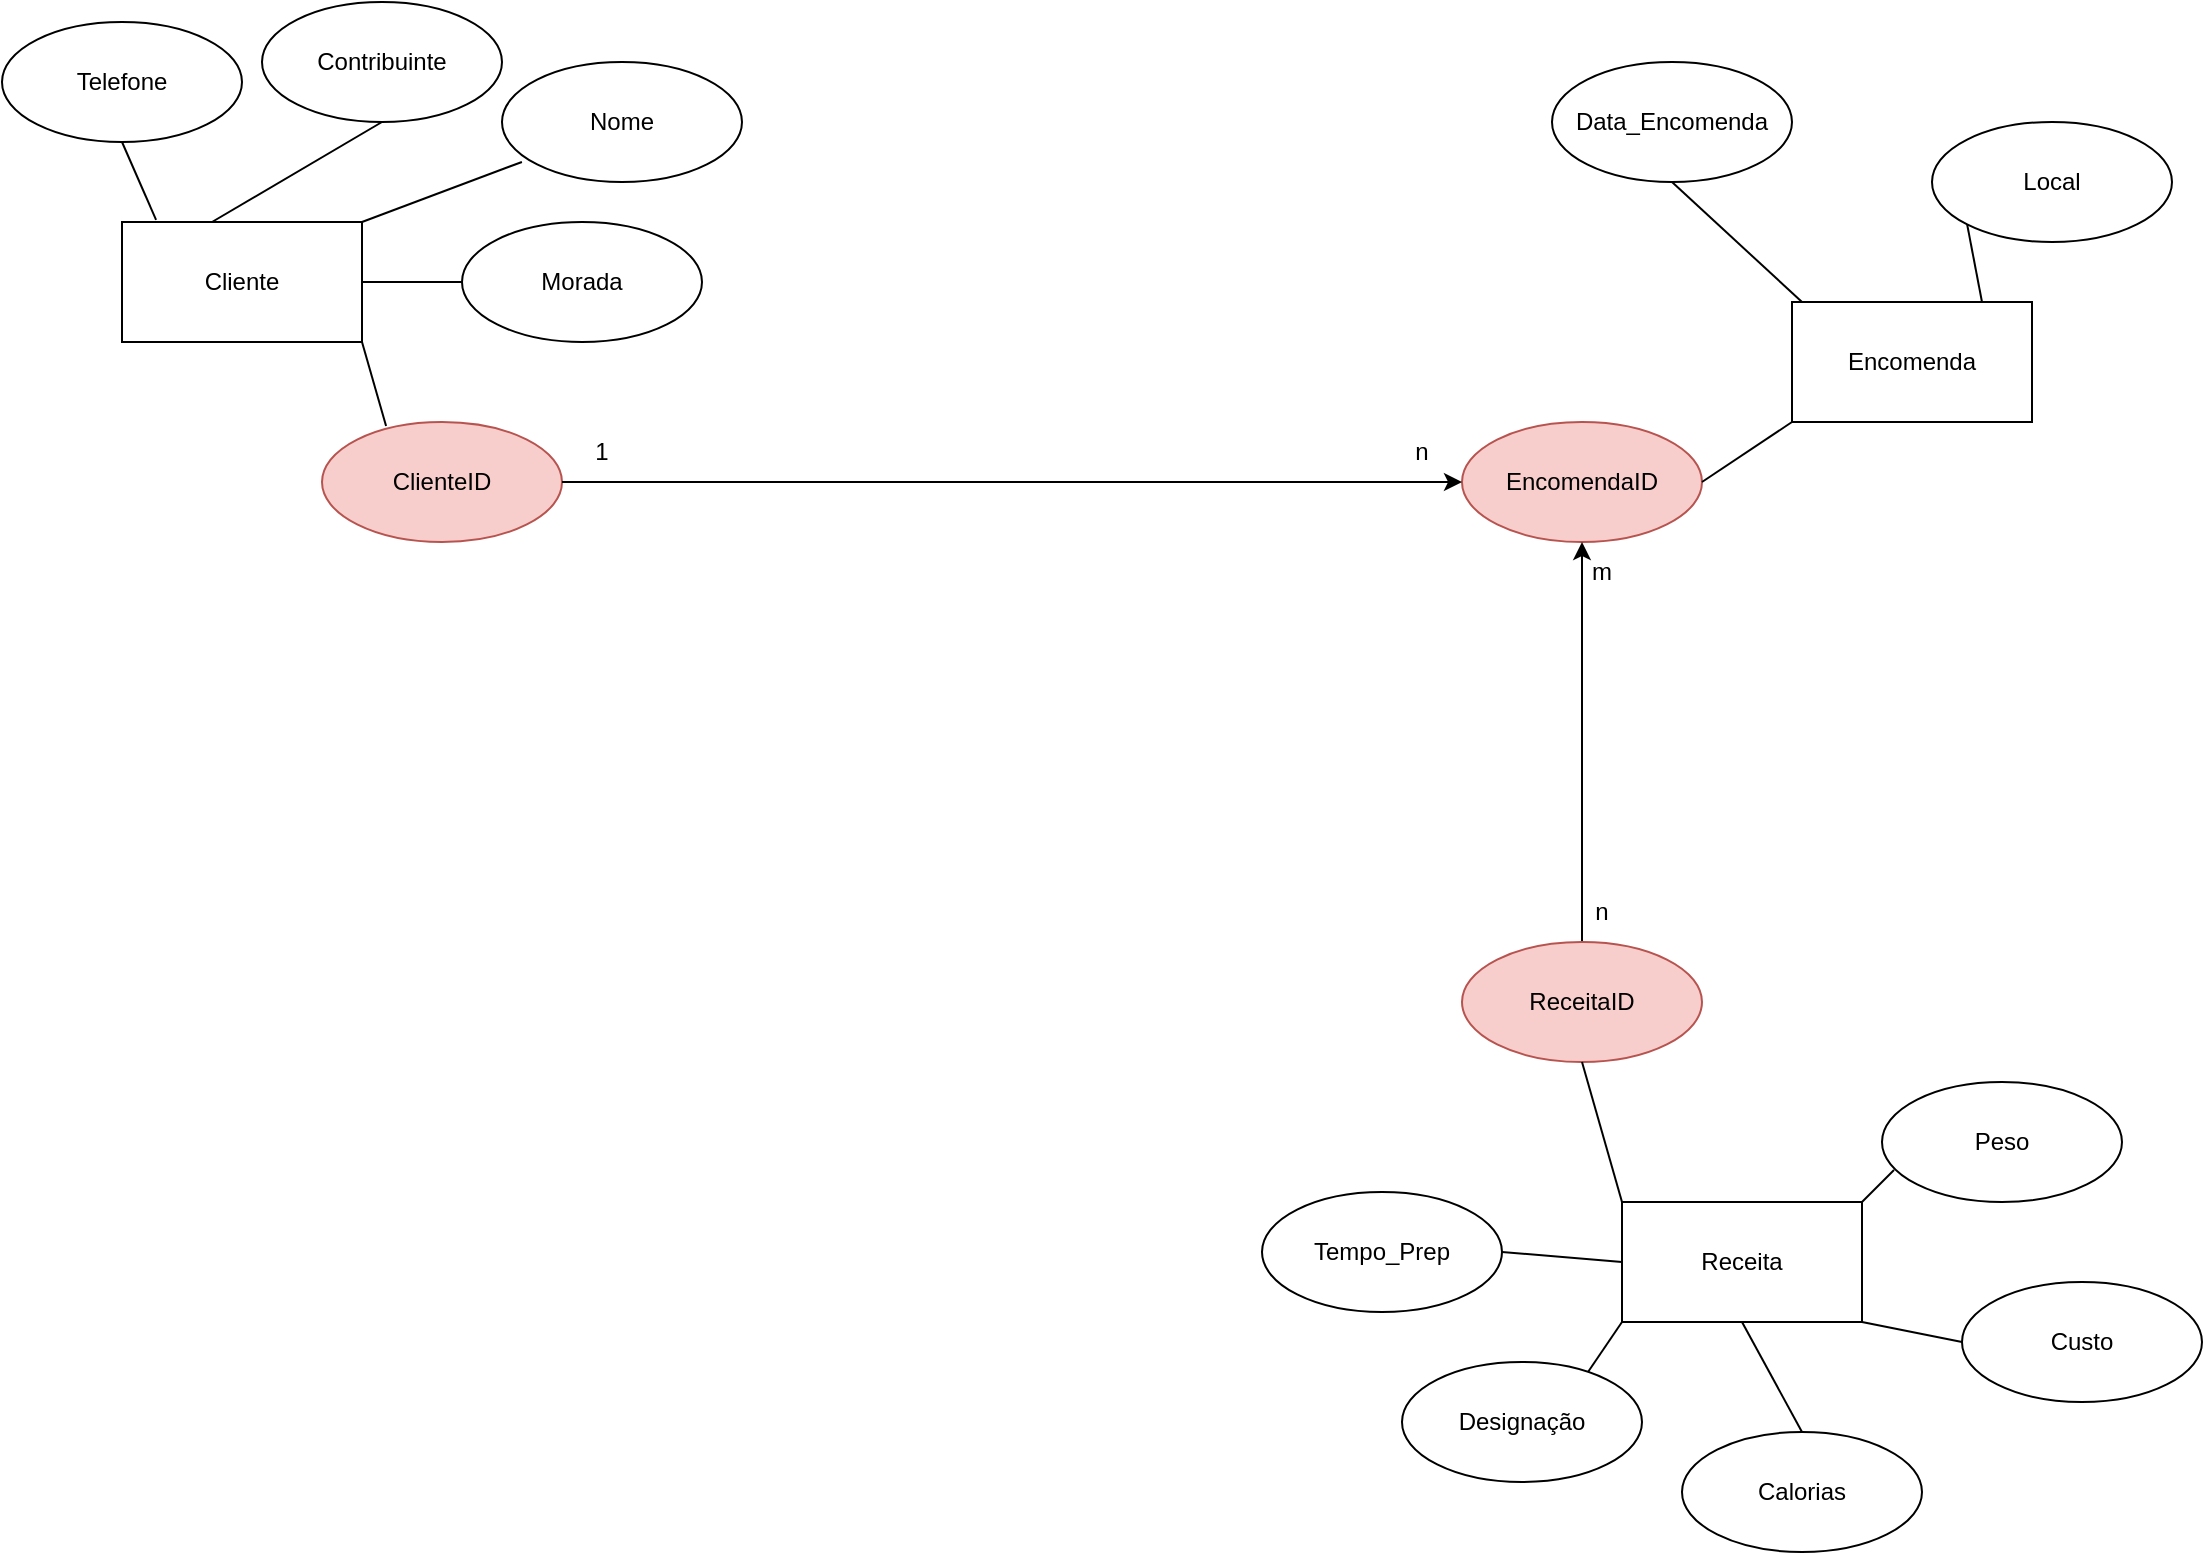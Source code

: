 <mxfile version="26.0.11">
  <diagram name="Página-1" id="If2Lp6D9Ydw0UGbauSkJ">
    <mxGraphModel dx="1632" dy="753" grid="1" gridSize="10" guides="1" tooltips="1" connect="1" arrows="1" fold="1" page="1" pageScale="1" pageWidth="827" pageHeight="1169" math="0" shadow="0">
      <root>
        <mxCell id="0" />
        <mxCell id="1" parent="0" />
        <mxCell id="kfA48wIo51u5LH3W96tf-1" value="Cliente" style="rounded=0;whiteSpace=wrap;html=1;" parent="1" vertex="1">
          <mxGeometry x="70" y="130" width="120" height="60" as="geometry" />
        </mxCell>
        <mxCell id="kfA48wIo51u5LH3W96tf-2" value="Encomenda" style="rounded=0;whiteSpace=wrap;html=1;" parent="1" vertex="1">
          <mxGeometry x="905" y="170" width="120" height="60" as="geometry" />
        </mxCell>
        <mxCell id="kfA48wIo51u5LH3W96tf-3" value="Receita" style="rounded=0;whiteSpace=wrap;html=1;" parent="1" vertex="1">
          <mxGeometry x="820" y="620" width="120" height="60" as="geometry" />
        </mxCell>
        <mxCell id="kfA48wIo51u5LH3W96tf-4" value="Nome" style="ellipse;whiteSpace=wrap;html=1;" parent="1" vertex="1">
          <mxGeometry x="260" y="50" width="120" height="60" as="geometry" />
        </mxCell>
        <mxCell id="kfA48wIo51u5LH3W96tf-5" value="Morada" style="ellipse;whiteSpace=wrap;html=1;" parent="1" vertex="1">
          <mxGeometry x="240" y="130" width="120" height="60" as="geometry" />
        </mxCell>
        <mxCell id="kfA48wIo51u5LH3W96tf-6" value="Telefone" style="ellipse;whiteSpace=wrap;html=1;" parent="1" vertex="1">
          <mxGeometry x="10" y="30" width="120" height="60" as="geometry" />
        </mxCell>
        <mxCell id="kfA48wIo51u5LH3W96tf-7" value="Contribuinte" style="ellipse;whiteSpace=wrap;html=1;" parent="1" vertex="1">
          <mxGeometry x="140" y="20" width="120" height="60" as="geometry" />
        </mxCell>
        <mxCell id="kfA48wIo51u5LH3W96tf-8" value="ClienteID" style="ellipse;whiteSpace=wrap;html=1;fillColor=#f8cecc;strokeColor=#b85450;" parent="1" vertex="1">
          <mxGeometry x="170" y="230" width="120" height="60" as="geometry" />
        </mxCell>
        <mxCell id="kfA48wIo51u5LH3W96tf-9" value="EncomendaID" style="ellipse;whiteSpace=wrap;html=1;fillColor=#f8cecc;strokeColor=#b85450;" parent="1" vertex="1">
          <mxGeometry x="740" y="230" width="120" height="60" as="geometry" />
        </mxCell>
        <mxCell id="563A25bPd7Za-6aqqXd2-4" value="" style="edgeStyle=orthogonalEdgeStyle;rounded=0;orthogonalLoop=1;jettySize=auto;html=1;entryX=0.5;entryY=1;entryDx=0;entryDy=0;" edge="1" parent="1" source="kfA48wIo51u5LH3W96tf-10" target="kfA48wIo51u5LH3W96tf-9">
          <mxGeometry relative="1" as="geometry">
            <mxPoint x="800" y="380" as="targetPoint" />
          </mxGeometry>
        </mxCell>
        <mxCell id="kfA48wIo51u5LH3W96tf-10" value="ReceitaID" style="ellipse;whiteSpace=wrap;html=1;fillColor=#f8cecc;strokeColor=#b85450;" parent="1" vertex="1">
          <mxGeometry x="740" y="490" width="120" height="60" as="geometry" />
        </mxCell>
        <mxCell id="kfA48wIo51u5LH3W96tf-11" value="" style="endArrow=none;html=1;rounded=0;exitX=0.5;exitY=1;exitDx=0;exitDy=0;entryX=0.142;entryY=-0.017;entryDx=0;entryDy=0;entryPerimeter=0;" parent="1" source="kfA48wIo51u5LH3W96tf-6" target="kfA48wIo51u5LH3W96tf-1" edge="1">
          <mxGeometry width="50" height="50" relative="1" as="geometry">
            <mxPoint x="105" y="130" as="sourcePoint" />
            <mxPoint x="155" y="80" as="targetPoint" />
          </mxGeometry>
        </mxCell>
        <mxCell id="kfA48wIo51u5LH3W96tf-12" value="" style="endArrow=none;html=1;rounded=0;exitX=0.5;exitY=1;exitDx=0;exitDy=0;entryX=0.375;entryY=0;entryDx=0;entryDy=0;entryPerimeter=0;" parent="1" source="kfA48wIo51u5LH3W96tf-7" target="kfA48wIo51u5LH3W96tf-1" edge="1">
          <mxGeometry width="50" height="50" relative="1" as="geometry">
            <mxPoint x="80" y="100" as="sourcePoint" />
            <mxPoint x="130" y="120" as="targetPoint" />
          </mxGeometry>
        </mxCell>
        <mxCell id="kfA48wIo51u5LH3W96tf-13" value="" style="endArrow=none;html=1;rounded=0;exitX=0.083;exitY=0.833;exitDx=0;exitDy=0;entryX=1;entryY=0;entryDx=0;entryDy=0;exitPerimeter=0;" parent="1" source="kfA48wIo51u5LH3W96tf-4" target="kfA48wIo51u5LH3W96tf-1" edge="1">
          <mxGeometry width="50" height="50" relative="1" as="geometry">
            <mxPoint x="210" y="90" as="sourcePoint" />
            <mxPoint x="125" y="140" as="targetPoint" />
          </mxGeometry>
        </mxCell>
        <mxCell id="kfA48wIo51u5LH3W96tf-14" value="" style="endArrow=none;html=1;rounded=0;exitX=0;exitY=0.5;exitDx=0;exitDy=0;entryX=1;entryY=0.5;entryDx=0;entryDy=0;" parent="1" source="kfA48wIo51u5LH3W96tf-5" target="kfA48wIo51u5LH3W96tf-1" edge="1">
          <mxGeometry width="50" height="50" relative="1" as="geometry">
            <mxPoint x="280" y="110" as="sourcePoint" />
            <mxPoint x="200" y="140" as="targetPoint" />
          </mxGeometry>
        </mxCell>
        <mxCell id="kfA48wIo51u5LH3W96tf-15" value="" style="endArrow=none;html=1;rounded=0;exitX=0.267;exitY=0.033;exitDx=0;exitDy=0;entryX=1;entryY=1;entryDx=0;entryDy=0;exitPerimeter=0;" parent="1" source="kfA48wIo51u5LH3W96tf-8" target="kfA48wIo51u5LH3W96tf-1" edge="1">
          <mxGeometry width="50" height="50" relative="1" as="geometry">
            <mxPoint x="250" y="170" as="sourcePoint" />
            <mxPoint x="200" y="170" as="targetPoint" />
          </mxGeometry>
        </mxCell>
        <mxCell id="kfA48wIo51u5LH3W96tf-16" value="Data_Encomenda" style="ellipse;whiteSpace=wrap;html=1;" parent="1" vertex="1">
          <mxGeometry x="785" y="50" width="120" height="60" as="geometry" />
        </mxCell>
        <mxCell id="kfA48wIo51u5LH3W96tf-17" value="Local" style="ellipse;whiteSpace=wrap;html=1;" parent="1" vertex="1">
          <mxGeometry x="975" y="80" width="120" height="60" as="geometry" />
        </mxCell>
        <mxCell id="kfA48wIo51u5LH3W96tf-18" value="Designação" style="ellipse;whiteSpace=wrap;html=1;" parent="1" vertex="1">
          <mxGeometry x="710" y="700" width="120" height="60" as="geometry" />
        </mxCell>
        <mxCell id="kfA48wIo51u5LH3W96tf-19" value="Tempo_Prep" style="ellipse;whiteSpace=wrap;html=1;" parent="1" vertex="1">
          <mxGeometry x="640" y="615" width="120" height="60" as="geometry" />
        </mxCell>
        <mxCell id="kfA48wIo51u5LH3W96tf-20" value="Peso" style="ellipse;whiteSpace=wrap;html=1;" parent="1" vertex="1">
          <mxGeometry x="950" y="560" width="120" height="60" as="geometry" />
        </mxCell>
        <mxCell id="kfA48wIo51u5LH3W96tf-21" value="Calorias" style="ellipse;whiteSpace=wrap;html=1;" parent="1" vertex="1">
          <mxGeometry x="850" y="735" width="120" height="60" as="geometry" />
        </mxCell>
        <mxCell id="kfA48wIo51u5LH3W96tf-22" value="Custo" style="ellipse;whiteSpace=wrap;html=1;" parent="1" vertex="1">
          <mxGeometry x="990" y="660" width="120" height="60" as="geometry" />
        </mxCell>
        <mxCell id="kfA48wIo51u5LH3W96tf-23" value="" style="endArrow=none;html=1;rounded=0;exitX=0.5;exitY=1;exitDx=0;exitDy=0;entryX=0.25;entryY=0;entryDx=0;entryDy=0;" parent="1" source="kfA48wIo51u5LH3W96tf-16" edge="1">
          <mxGeometry width="50" height="50" relative="1" as="geometry">
            <mxPoint x="852" y="120" as="sourcePoint" />
            <mxPoint x="910" y="170" as="targetPoint" />
          </mxGeometry>
        </mxCell>
        <mxCell id="kfA48wIo51u5LH3W96tf-25" value="" style="endArrow=none;html=1;rounded=0;exitX=0;exitY=1;exitDx=0;exitDy=0;entryX=1;entryY=0;entryDx=0;entryDy=0;" parent="1" source="kfA48wIo51u5LH3W96tf-17" edge="1">
          <mxGeometry width="50" height="50" relative="1" as="geometry">
            <mxPoint x="855" y="120" as="sourcePoint" />
            <mxPoint x="1000" y="170" as="targetPoint" />
          </mxGeometry>
        </mxCell>
        <mxCell id="kfA48wIo51u5LH3W96tf-26" value="" style="endArrow=none;html=1;rounded=0;exitX=0.5;exitY=1;exitDx=0;exitDy=0;entryX=0;entryY=0;entryDx=0;entryDy=0;" parent="1" source="kfA48wIo51u5LH3W96tf-10" target="kfA48wIo51u5LH3W96tf-3" edge="1">
          <mxGeometry width="50" height="50" relative="1" as="geometry">
            <mxPoint x="1058" y="360" as="sourcePoint" />
            <mxPoint x="1080" y="310" as="targetPoint" />
          </mxGeometry>
        </mxCell>
        <mxCell id="kfA48wIo51u5LH3W96tf-27" value="" style="endArrow=none;html=1;rounded=0;exitX=1;exitY=0.5;exitDx=0;exitDy=0;entryX=0;entryY=0.5;entryDx=0;entryDy=0;" parent="1" source="kfA48wIo51u5LH3W96tf-19" target="kfA48wIo51u5LH3W96tf-3" edge="1">
          <mxGeometry width="50" height="50" relative="1" as="geometry">
            <mxPoint x="820" y="590" as="sourcePoint" />
            <mxPoint x="830" y="630" as="targetPoint" />
          </mxGeometry>
        </mxCell>
        <mxCell id="kfA48wIo51u5LH3W96tf-28" value="" style="endArrow=none;html=1;rounded=0;exitX=0.775;exitY=0.083;exitDx=0;exitDy=0;entryX=0;entryY=1;entryDx=0;entryDy=0;exitPerimeter=0;" parent="1" source="kfA48wIo51u5LH3W96tf-18" target="kfA48wIo51u5LH3W96tf-3" edge="1">
          <mxGeometry width="50" height="50" relative="1" as="geometry">
            <mxPoint x="770" y="655" as="sourcePoint" />
            <mxPoint x="830" y="660" as="targetPoint" />
          </mxGeometry>
        </mxCell>
        <mxCell id="kfA48wIo51u5LH3W96tf-29" value="" style="endArrow=none;html=1;rounded=0;exitX=0.5;exitY=0;exitDx=0;exitDy=0;entryX=0.5;entryY=1;entryDx=0;entryDy=0;" parent="1" source="kfA48wIo51u5LH3W96tf-21" target="kfA48wIo51u5LH3W96tf-3" edge="1">
          <mxGeometry width="50" height="50" relative="1" as="geometry">
            <mxPoint x="813" y="715" as="sourcePoint" />
            <mxPoint x="830" y="690" as="targetPoint" />
          </mxGeometry>
        </mxCell>
        <mxCell id="kfA48wIo51u5LH3W96tf-30" value="" style="endArrow=none;html=1;rounded=0;exitX=0;exitY=0.5;exitDx=0;exitDy=0;entryX=1;entryY=1;entryDx=0;entryDy=0;" parent="1" source="kfA48wIo51u5LH3W96tf-22" target="kfA48wIo51u5LH3W96tf-3" edge="1">
          <mxGeometry width="50" height="50" relative="1" as="geometry">
            <mxPoint x="920" y="745" as="sourcePoint" />
            <mxPoint x="890" y="690" as="targetPoint" />
          </mxGeometry>
        </mxCell>
        <mxCell id="kfA48wIo51u5LH3W96tf-31" value="" style="endArrow=none;html=1;rounded=0;exitX=0.05;exitY=0.733;exitDx=0;exitDy=0;entryX=1;entryY=0;entryDx=0;entryDy=0;exitPerimeter=0;" parent="1" source="kfA48wIo51u5LH3W96tf-20" target="kfA48wIo51u5LH3W96tf-3" edge="1">
          <mxGeometry width="50" height="50" relative="1" as="geometry">
            <mxPoint x="1000" y="700" as="sourcePoint" />
            <mxPoint x="950" y="690" as="targetPoint" />
          </mxGeometry>
        </mxCell>
        <mxCell id="kfA48wIo51u5LH3W96tf-34" value="1" style="text;html=1;align=center;verticalAlign=middle;whiteSpace=wrap;rounded=0;" parent="1" vertex="1">
          <mxGeometry x="280" y="230" width="60" height="30" as="geometry" />
        </mxCell>
        <mxCell id="kfA48wIo51u5LH3W96tf-36" value="" style="edgeStyle=orthogonalEdgeStyle;rounded=0;orthogonalLoop=1;jettySize=auto;html=1;entryX=0;entryY=0.5;entryDx=0;entryDy=0;" parent="1" source="kfA48wIo51u5LH3W96tf-8" target="kfA48wIo51u5LH3W96tf-9" edge="1">
          <mxGeometry relative="1" as="geometry">
            <mxPoint x="290" y="260" as="sourcePoint" />
            <mxPoint x="470" y="260" as="targetPoint" />
          </mxGeometry>
        </mxCell>
        <mxCell id="kfA48wIo51u5LH3W96tf-37" value="n" style="text;html=1;align=center;verticalAlign=middle;whiteSpace=wrap;rounded=0;" parent="1" vertex="1">
          <mxGeometry x="690" y="230" width="60" height="30" as="geometry" />
        </mxCell>
        <mxCell id="563A25bPd7Za-6aqqXd2-2" value="" style="endArrow=none;html=1;rounded=0;exitX=1;exitY=0.5;exitDx=0;exitDy=0;entryX=0;entryY=1;entryDx=0;entryDy=0;" edge="1" parent="1" source="kfA48wIo51u5LH3W96tf-9" target="kfA48wIo51u5LH3W96tf-2">
          <mxGeometry width="50" height="50" relative="1" as="geometry">
            <mxPoint x="860" y="250" as="sourcePoint" />
            <mxPoint x="925" y="310" as="targetPoint" />
          </mxGeometry>
        </mxCell>
        <mxCell id="563A25bPd7Za-6aqqXd2-5" value="n" style="text;html=1;align=center;verticalAlign=middle;whiteSpace=wrap;rounded=0;" vertex="1" parent="1">
          <mxGeometry x="780" y="460" width="60" height="30" as="geometry" />
        </mxCell>
        <mxCell id="563A25bPd7Za-6aqqXd2-6" value="m" style="text;html=1;align=center;verticalAlign=middle;whiteSpace=wrap;rounded=0;" vertex="1" parent="1">
          <mxGeometry x="780" y="290" width="60" height="30" as="geometry" />
        </mxCell>
      </root>
    </mxGraphModel>
  </diagram>
</mxfile>
